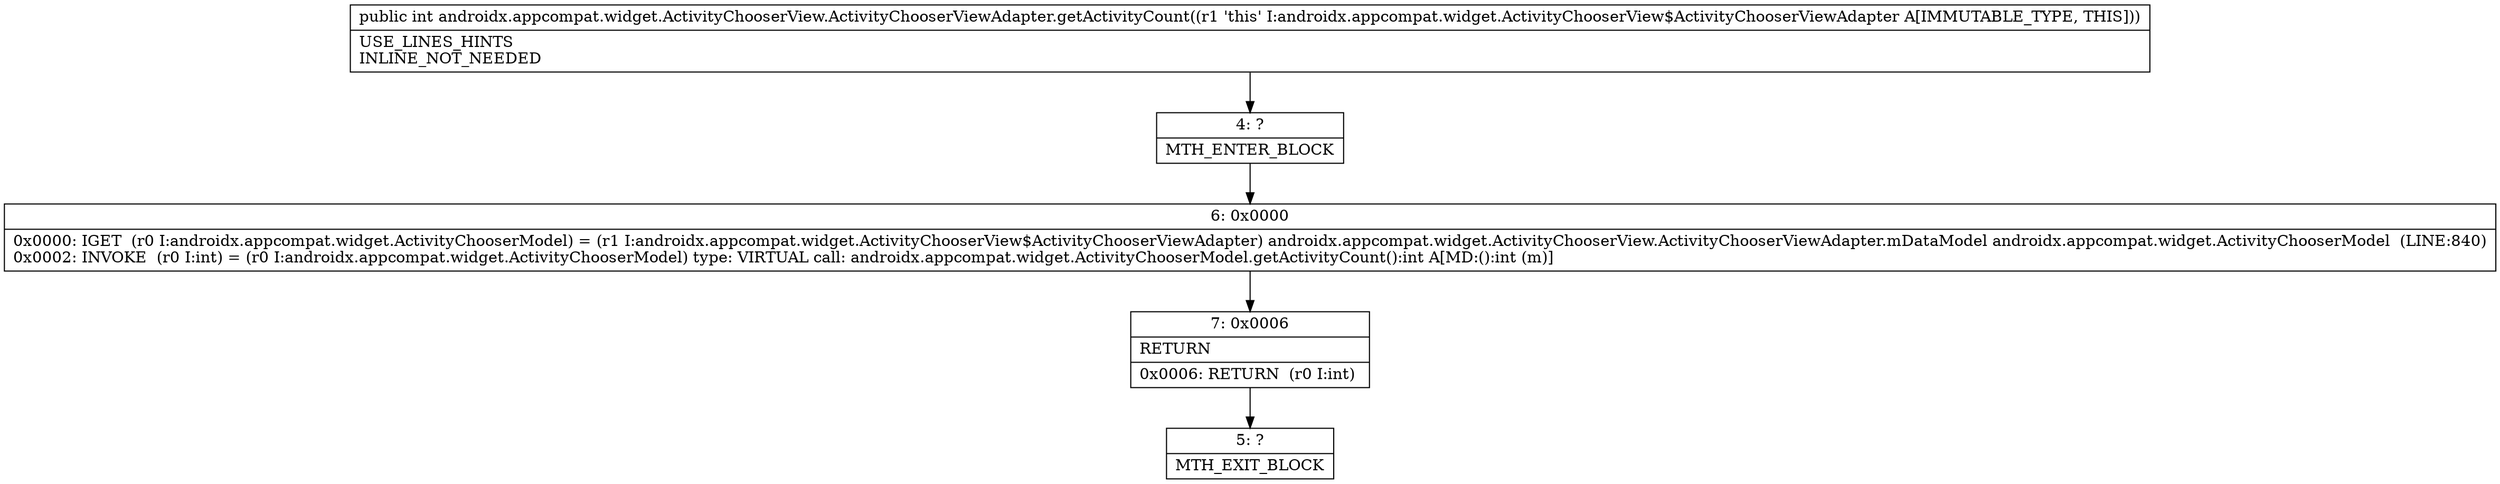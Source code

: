 digraph "CFG forandroidx.appcompat.widget.ActivityChooserView.ActivityChooserViewAdapter.getActivityCount()I" {
Node_4 [shape=record,label="{4\:\ ?|MTH_ENTER_BLOCK\l}"];
Node_6 [shape=record,label="{6\:\ 0x0000|0x0000: IGET  (r0 I:androidx.appcompat.widget.ActivityChooserModel) = (r1 I:androidx.appcompat.widget.ActivityChooserView$ActivityChooserViewAdapter) androidx.appcompat.widget.ActivityChooserView.ActivityChooserViewAdapter.mDataModel androidx.appcompat.widget.ActivityChooserModel  (LINE:840)\l0x0002: INVOKE  (r0 I:int) = (r0 I:androidx.appcompat.widget.ActivityChooserModel) type: VIRTUAL call: androidx.appcompat.widget.ActivityChooserModel.getActivityCount():int A[MD:():int (m)]\l}"];
Node_7 [shape=record,label="{7\:\ 0x0006|RETURN\l|0x0006: RETURN  (r0 I:int) \l}"];
Node_5 [shape=record,label="{5\:\ ?|MTH_EXIT_BLOCK\l}"];
MethodNode[shape=record,label="{public int androidx.appcompat.widget.ActivityChooserView.ActivityChooserViewAdapter.getActivityCount((r1 'this' I:androidx.appcompat.widget.ActivityChooserView$ActivityChooserViewAdapter A[IMMUTABLE_TYPE, THIS]))  | USE_LINES_HINTS\lINLINE_NOT_NEEDED\l}"];
MethodNode -> Node_4;Node_4 -> Node_6;
Node_6 -> Node_7;
Node_7 -> Node_5;
}

